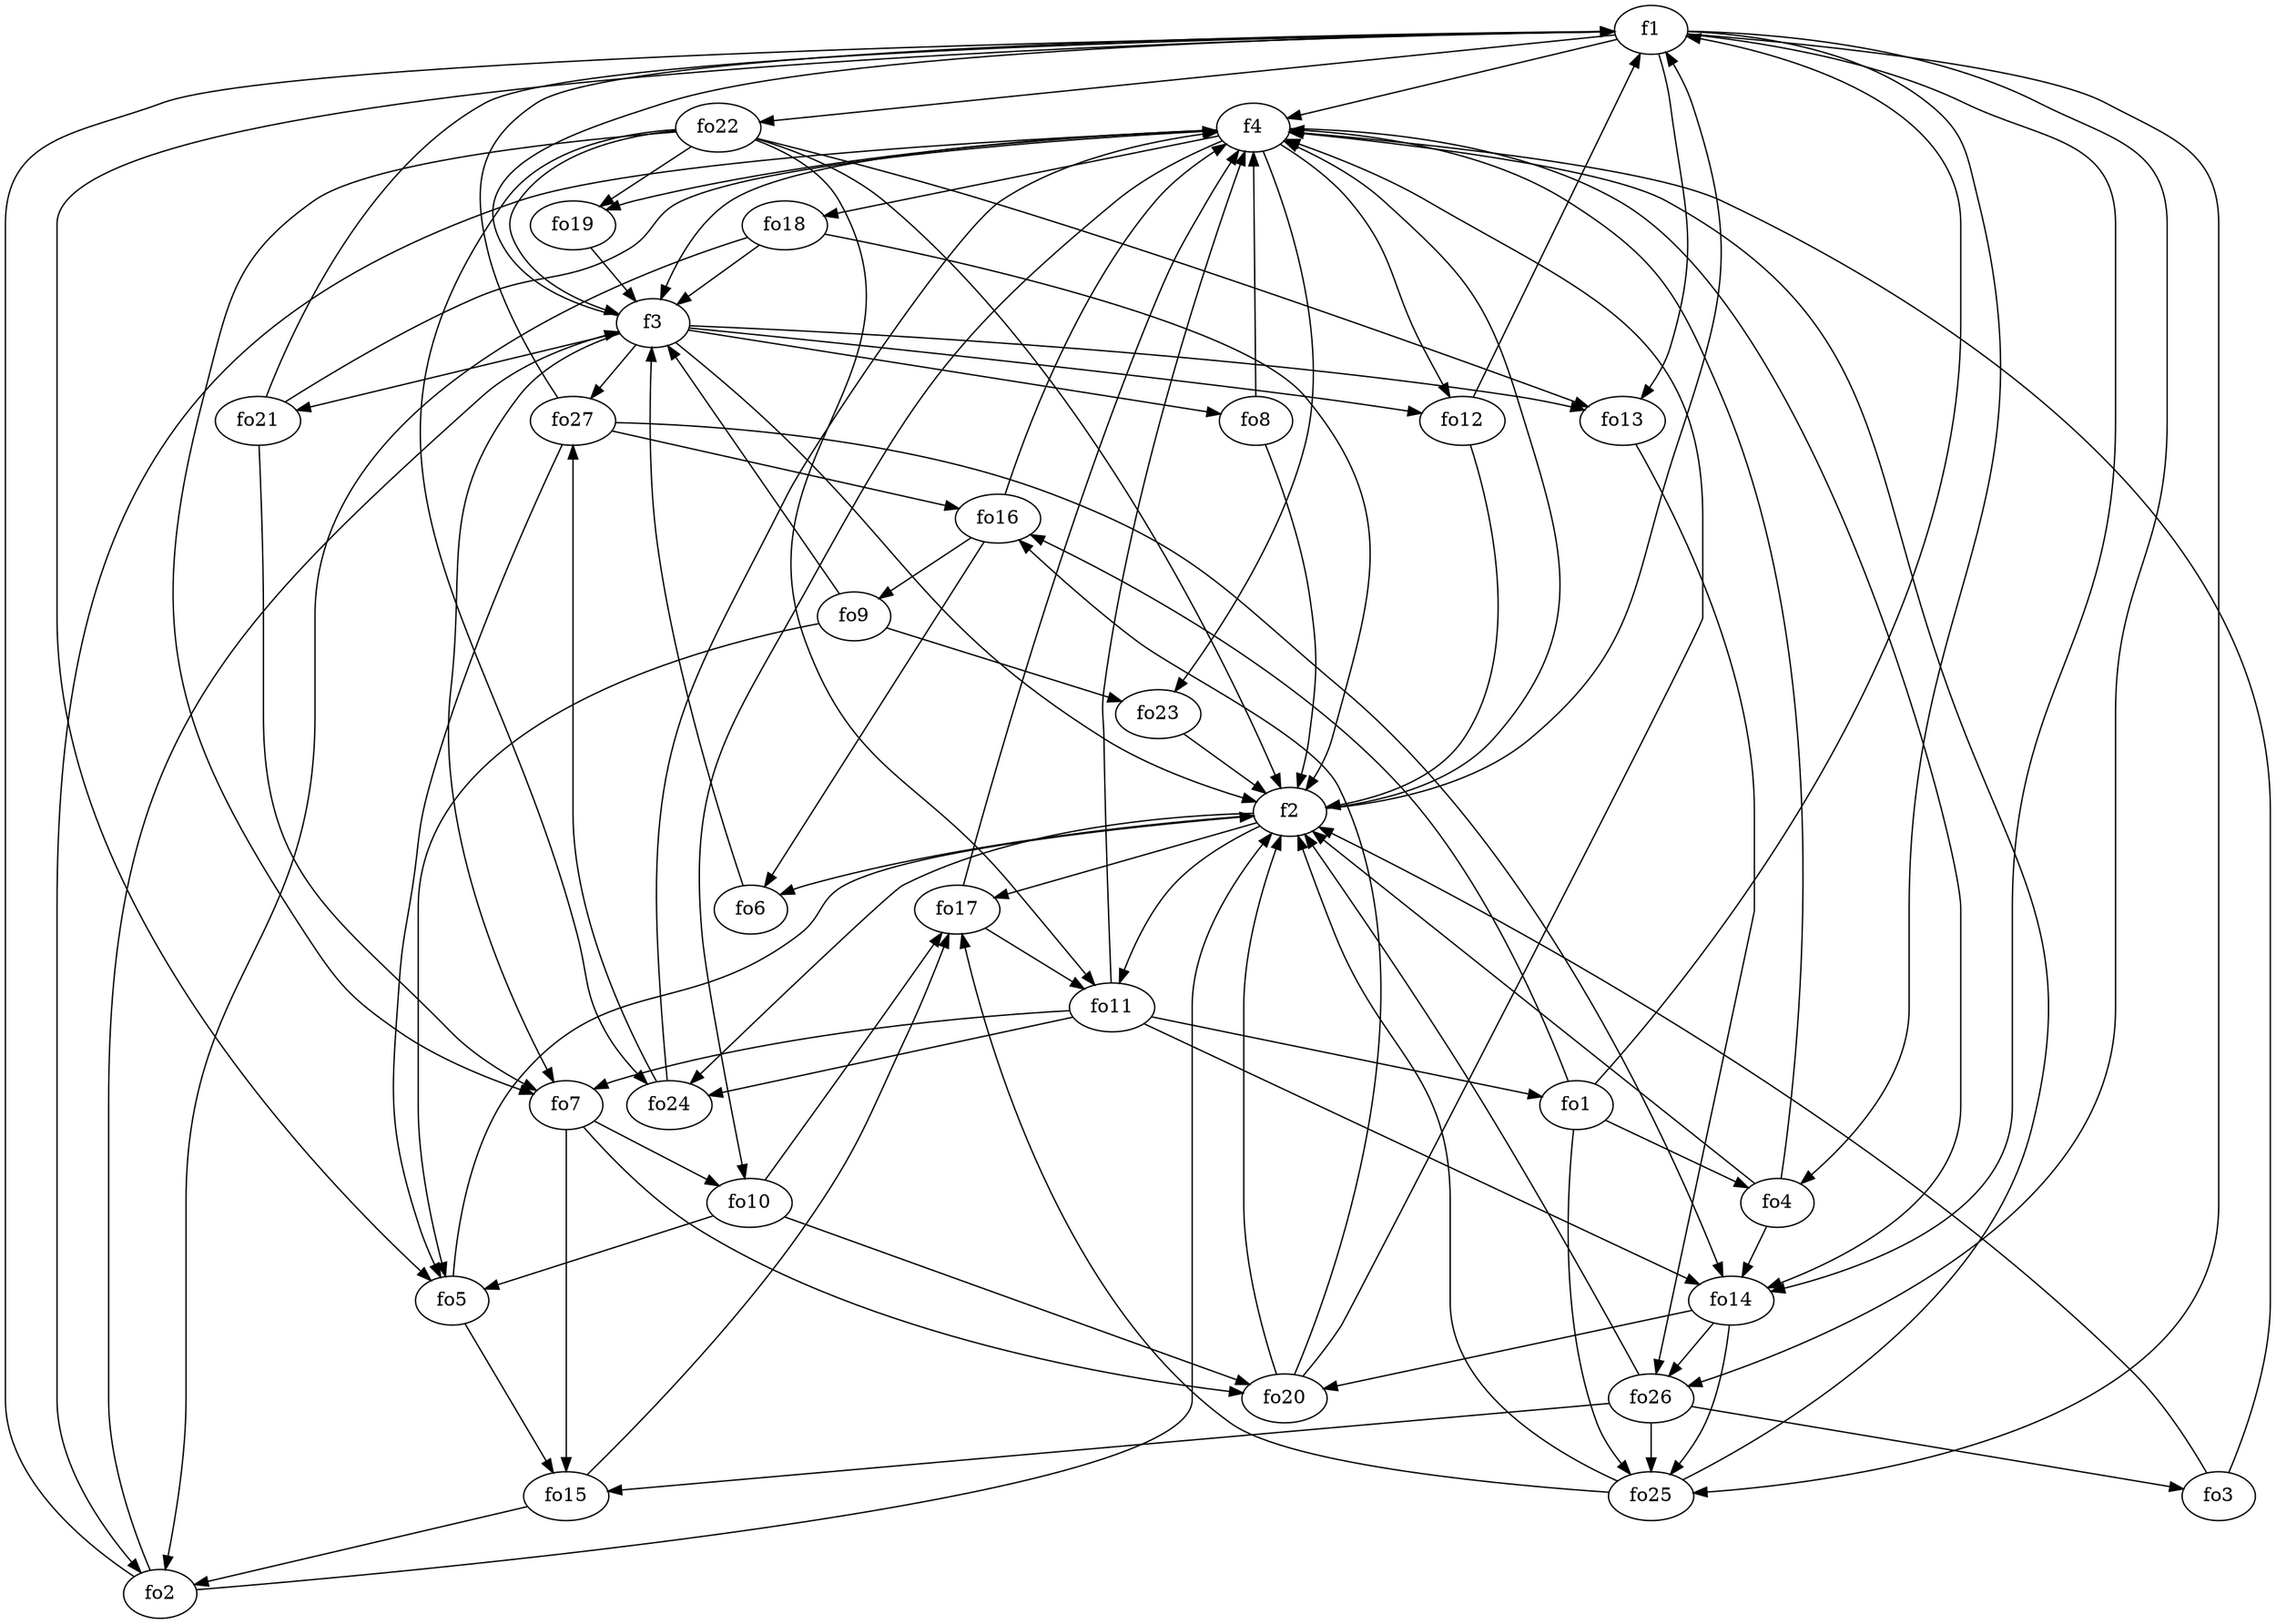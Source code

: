 strict digraph  {
f1;
f2;
f3;
f4;
fo1;
fo2;
fo3;
fo4;
fo5;
fo6;
fo7;
fo8;
fo9;
fo10;
fo11;
fo12;
fo13;
fo14;
fo15;
fo16;
fo17;
fo18;
fo19;
fo20;
fo21;
fo22;
fo23;
fo24;
fo25;
fo26;
fo27;
f1 -> fo5  [weight=2];
f1 -> fo25  [weight=2];
f1 -> fo13  [weight=2];
f1 -> f4  [weight=2];
f1 -> fo4  [weight=2];
f1 -> fo22  [weight=2];
f1 -> fo14  [weight=2];
f1 -> fo26  [weight=2];
f2 -> fo17  [weight=2];
f2 -> f4  [weight=2];
f2 -> fo11  [weight=2];
f2 -> fo24  [weight=2];
f2 -> fo6  [weight=2];
f2 -> f1  [weight=2];
f3 -> fo12  [weight=2];
f3 -> fo21  [weight=2];
f3 -> f1  [weight=2];
f3 -> fo27  [weight=2];
f3 -> fo13  [weight=2];
f3 -> f2  [weight=2];
f3 -> fo7  [weight=2];
f3 -> fo8  [weight=2];
f4 -> fo19  [weight=2];
f4 -> fo23  [weight=2];
f4 -> fo12  [weight=2];
f4 -> fo10  [weight=2];
f4 -> fo2  [weight=2];
f4 -> f3  [weight=2];
f4 -> fo18  [weight=2];
f4 -> fo14  [weight=2];
fo1 -> fo25  [weight=2];
fo1 -> fo16  [weight=2];
fo1 -> f1  [weight=2];
fo1 -> fo4  [weight=2];
fo2 -> f3  [weight=2];
fo2 -> f2  [weight=2];
fo2 -> f1  [weight=2];
fo3 -> f2  [weight=2];
fo3 -> f4  [weight=2];
fo4 -> f4  [weight=2];
fo4 -> fo14  [weight=2];
fo4 -> f2  [weight=2];
fo5 -> fo15  [weight=2];
fo5 -> f2  [weight=2];
fo6 -> f3  [weight=2];
fo7 -> fo20  [weight=2];
fo7 -> fo10  [weight=2];
fo7 -> fo15  [weight=2];
fo8 -> f4  [weight=2];
fo8 -> f2  [weight=2];
fo9 -> fo23  [weight=2];
fo9 -> f3  [weight=2];
fo9 -> fo5  [weight=2];
fo10 -> fo20  [weight=2];
fo10 -> fo17  [weight=2];
fo10 -> fo5  [weight=2];
fo11 -> f4  [weight=2];
fo11 -> fo14  [weight=2];
fo11 -> fo24  [weight=2];
fo11 -> fo1  [weight=2];
fo11 -> fo7  [weight=2];
fo12 -> f1  [weight=2];
fo12 -> f2  [weight=2];
fo13 -> fo26  [weight=2];
fo14 -> fo26  [weight=2];
fo14 -> fo20  [weight=2];
fo14 -> fo25  [weight=2];
fo15 -> fo2  [weight=2];
fo15 -> fo17  [weight=2];
fo16 -> fo9  [weight=2];
fo16 -> f4  [weight=2];
fo16 -> fo6  [weight=2];
fo17 -> f4  [weight=2];
fo17 -> fo11  [weight=2];
fo18 -> fo2  [weight=2];
fo18 -> f2  [weight=2];
fo18 -> f3  [weight=2];
fo19 -> f3  [weight=2];
fo20 -> f2  [weight=2];
fo20 -> f4  [weight=2];
fo20 -> fo16  [weight=2];
fo21 -> f1  [weight=2];
fo21 -> f4  [weight=2];
fo21 -> fo7  [weight=2];
fo22 -> fo7  [weight=2];
fo22 -> f2  [weight=2];
fo22 -> fo11  [weight=2];
fo22 -> fo19  [weight=2];
fo22 -> fo13  [weight=2];
fo22 -> f3  [weight=2];
fo22 -> fo24  [weight=2];
fo23 -> f2  [weight=2];
fo24 -> f4  [weight=2];
fo24 -> fo27  [weight=2];
fo25 -> f2  [weight=2];
fo25 -> f4  [weight=2];
fo25 -> fo17  [weight=2];
fo26 -> fo3  [weight=2];
fo26 -> fo25  [weight=2];
fo26 -> f2  [weight=2];
fo26 -> fo15  [weight=2];
fo27 -> fo14  [weight=2];
fo27 -> f1  [weight=2];
fo27 -> fo16  [weight=2];
fo27 -> fo5  [weight=2];
}
